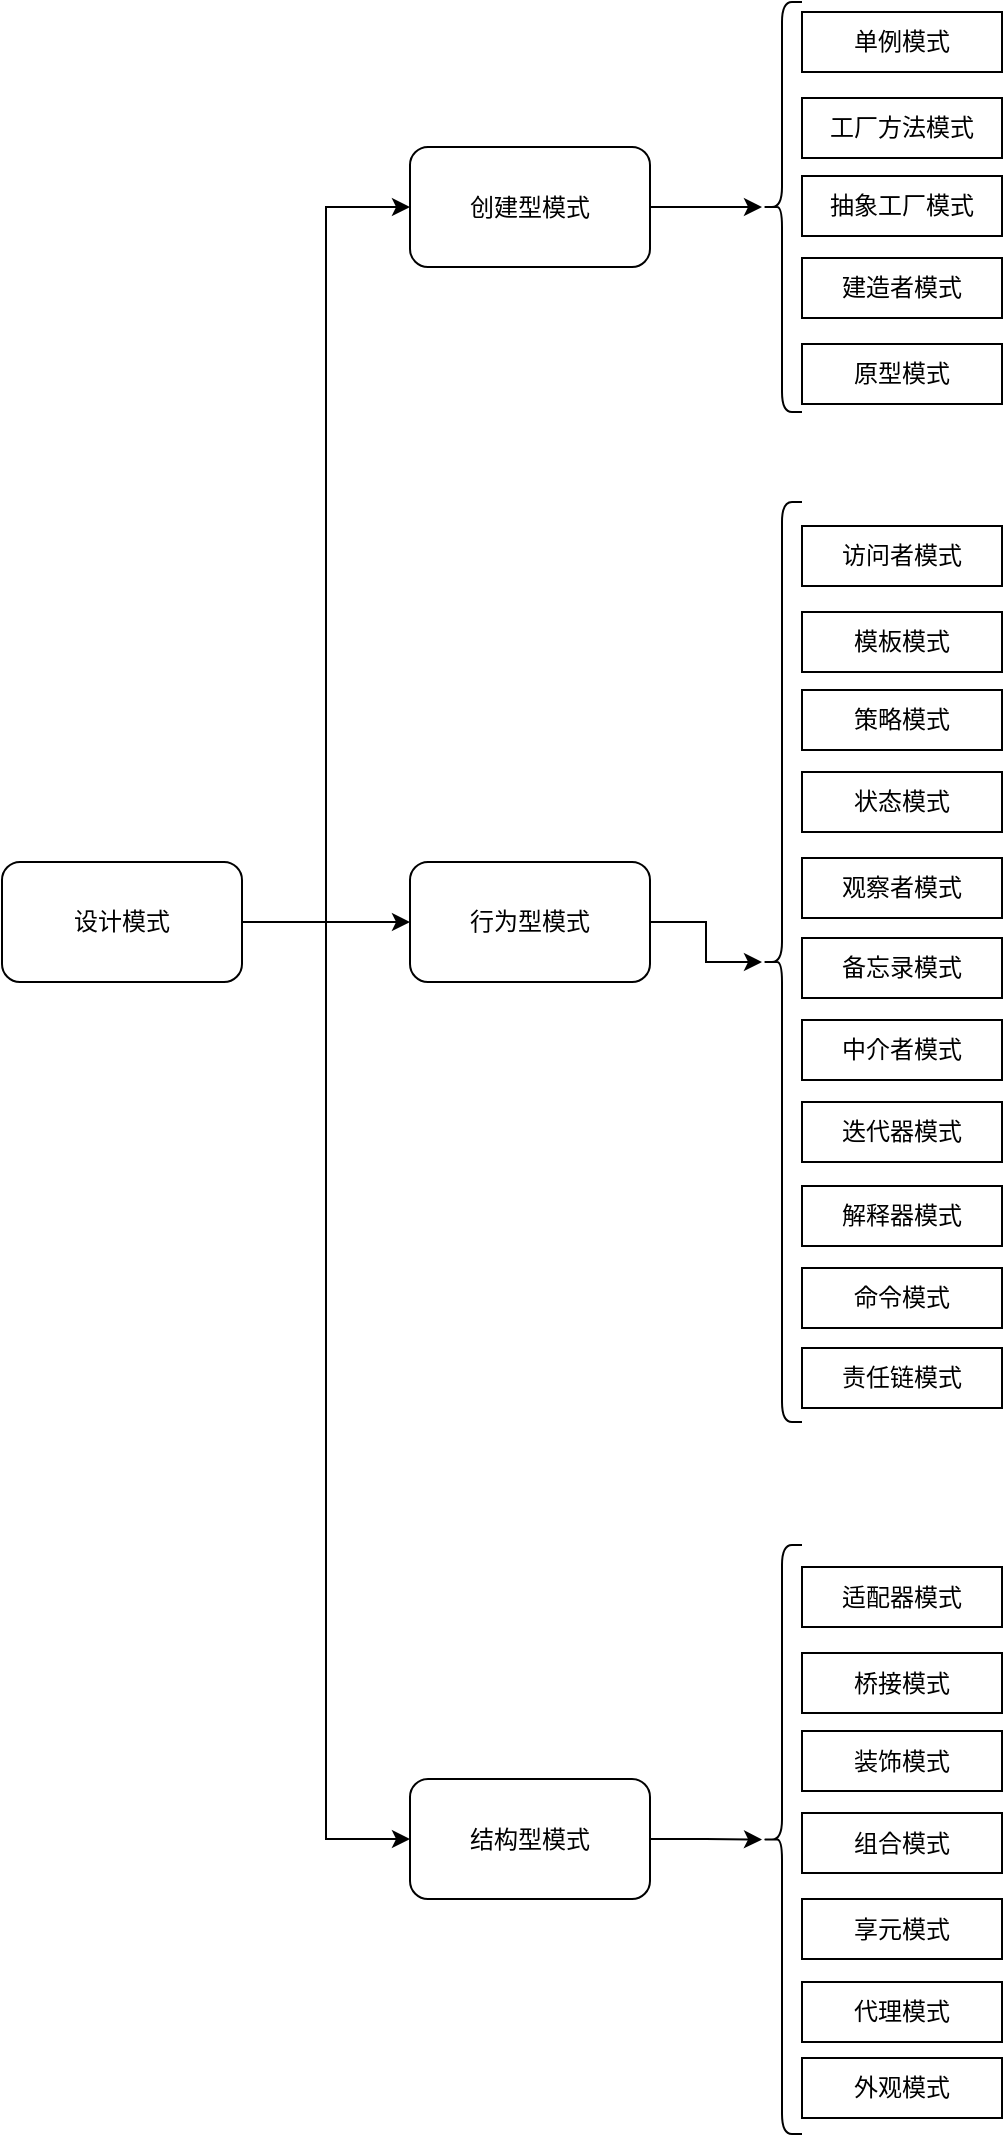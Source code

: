 <mxfile version="14.6.1" type="github">
  <diagram id="C5RBs43oDa-KdzZeNtuy" name="Page-1">
    <mxGraphModel dx="1422" dy="839" grid="1" gridSize="10" guides="1" tooltips="1" connect="1" arrows="1" fold="1" page="1" pageScale="1" pageWidth="827" pageHeight="1169" math="0" shadow="0">
      <root>
        <mxCell id="WIyWlLk6GJQsqaUBKTNV-0" />
        <mxCell id="WIyWlLk6GJQsqaUBKTNV-1" parent="WIyWlLk6GJQsqaUBKTNV-0" />
        <mxCell id="2iQ43J373BwdbHGBQmZQ-4" style="edgeStyle=orthogonalEdgeStyle;rounded=0;orthogonalLoop=1;jettySize=auto;html=1;entryX=0;entryY=0.5;entryDx=0;entryDy=0;" edge="1" parent="WIyWlLk6GJQsqaUBKTNV-1" source="2iQ43J373BwdbHGBQmZQ-0" target="2iQ43J373BwdbHGBQmZQ-1">
          <mxGeometry relative="1" as="geometry" />
        </mxCell>
        <mxCell id="2iQ43J373BwdbHGBQmZQ-5" style="edgeStyle=orthogonalEdgeStyle;rounded=0;orthogonalLoop=1;jettySize=auto;html=1;entryX=0;entryY=0.5;entryDx=0;entryDy=0;" edge="1" parent="WIyWlLk6GJQsqaUBKTNV-1" source="2iQ43J373BwdbHGBQmZQ-0" target="2iQ43J373BwdbHGBQmZQ-3">
          <mxGeometry relative="1" as="geometry" />
        </mxCell>
        <mxCell id="2iQ43J373BwdbHGBQmZQ-6" style="edgeStyle=orthogonalEdgeStyle;rounded=0;orthogonalLoop=1;jettySize=auto;html=1;entryX=0;entryY=0.5;entryDx=0;entryDy=0;" edge="1" parent="WIyWlLk6GJQsqaUBKTNV-1" source="2iQ43J373BwdbHGBQmZQ-0" target="2iQ43J373BwdbHGBQmZQ-2">
          <mxGeometry relative="1" as="geometry" />
        </mxCell>
        <mxCell id="2iQ43J373BwdbHGBQmZQ-0" value="设计模式" style="rounded=1;whiteSpace=wrap;html=1;" vertex="1" parent="WIyWlLk6GJQsqaUBKTNV-1">
          <mxGeometry x="90" y="500" width="120" height="60" as="geometry" />
        </mxCell>
        <mxCell id="2iQ43J373BwdbHGBQmZQ-16" value="" style="edgeStyle=orthogonalEdgeStyle;rounded=0;orthogonalLoop=1;jettySize=auto;html=1;" edge="1" parent="WIyWlLk6GJQsqaUBKTNV-1" source="2iQ43J373BwdbHGBQmZQ-1" target="2iQ43J373BwdbHGBQmZQ-15">
          <mxGeometry relative="1" as="geometry" />
        </mxCell>
        <mxCell id="2iQ43J373BwdbHGBQmZQ-1" value="创建型模式" style="rounded=1;whiteSpace=wrap;html=1;" vertex="1" parent="WIyWlLk6GJQsqaUBKTNV-1">
          <mxGeometry x="294" y="142.5" width="120" height="60" as="geometry" />
        </mxCell>
        <mxCell id="2iQ43J373BwdbHGBQmZQ-30" value="" style="edgeStyle=orthogonalEdgeStyle;rounded=0;orthogonalLoop=1;jettySize=auto;html=1;" edge="1" parent="WIyWlLk6GJQsqaUBKTNV-1" source="2iQ43J373BwdbHGBQmZQ-2" target="2iQ43J373BwdbHGBQmZQ-29">
          <mxGeometry relative="1" as="geometry" />
        </mxCell>
        <mxCell id="2iQ43J373BwdbHGBQmZQ-2" value="结构型模式" style="rounded=1;whiteSpace=wrap;html=1;" vertex="1" parent="WIyWlLk6GJQsqaUBKTNV-1">
          <mxGeometry x="294" y="958.5" width="120" height="60" as="geometry" />
        </mxCell>
        <mxCell id="2iQ43J373BwdbHGBQmZQ-23" value="" style="edgeStyle=orthogonalEdgeStyle;rounded=0;orthogonalLoop=1;jettySize=auto;html=1;" edge="1" parent="WIyWlLk6GJQsqaUBKTNV-1" source="2iQ43J373BwdbHGBQmZQ-3" target="2iQ43J373BwdbHGBQmZQ-22">
          <mxGeometry relative="1" as="geometry" />
        </mxCell>
        <mxCell id="2iQ43J373BwdbHGBQmZQ-3" value="行为型模式" style="rounded=1;whiteSpace=wrap;html=1;" vertex="1" parent="WIyWlLk6GJQsqaUBKTNV-1">
          <mxGeometry x="294" y="500" width="120" height="60" as="geometry" />
        </mxCell>
        <mxCell id="2iQ43J373BwdbHGBQmZQ-8" value="抽象工厂模式" style="rounded=0;whiteSpace=wrap;html=1;" vertex="1" parent="WIyWlLk6GJQsqaUBKTNV-1">
          <mxGeometry x="490" y="157" width="100" height="30" as="geometry" />
        </mxCell>
        <mxCell id="2iQ43J373BwdbHGBQmZQ-9" value="单例模式" style="rounded=0;whiteSpace=wrap;html=1;" vertex="1" parent="WIyWlLk6GJQsqaUBKTNV-1">
          <mxGeometry x="490" y="75" width="100" height="30" as="geometry" />
        </mxCell>
        <mxCell id="2iQ43J373BwdbHGBQmZQ-10" value="工厂方法模式" style="rounded=0;whiteSpace=wrap;html=1;" vertex="1" parent="WIyWlLk6GJQsqaUBKTNV-1">
          <mxGeometry x="490" y="118" width="100" height="30" as="geometry" />
        </mxCell>
        <mxCell id="2iQ43J373BwdbHGBQmZQ-11" value="建造者模式" style="rounded=0;whiteSpace=wrap;html=1;" vertex="1" parent="WIyWlLk6GJQsqaUBKTNV-1">
          <mxGeometry x="490" y="198" width="100" height="30" as="geometry" />
        </mxCell>
        <mxCell id="2iQ43J373BwdbHGBQmZQ-12" value="原型模式" style="rounded=0;whiteSpace=wrap;html=1;" vertex="1" parent="WIyWlLk6GJQsqaUBKTNV-1">
          <mxGeometry x="490" y="241" width="100" height="30" as="geometry" />
        </mxCell>
        <mxCell id="2iQ43J373BwdbHGBQmZQ-15" value="" style="shape=curlyBracket;whiteSpace=wrap;html=1;rounded=1;" vertex="1" parent="WIyWlLk6GJQsqaUBKTNV-1">
          <mxGeometry x="470" y="70" width="20" height="205" as="geometry" />
        </mxCell>
        <mxCell id="2iQ43J373BwdbHGBQmZQ-17" value="策略模式" style="rounded=0;whiteSpace=wrap;html=1;" vertex="1" parent="WIyWlLk6GJQsqaUBKTNV-1">
          <mxGeometry x="490" y="414" width="100" height="30" as="geometry" />
        </mxCell>
        <mxCell id="2iQ43J373BwdbHGBQmZQ-18" value="访问者模式" style="rounded=0;whiteSpace=wrap;html=1;" vertex="1" parent="WIyWlLk6GJQsqaUBKTNV-1">
          <mxGeometry x="490" y="332" width="100" height="30" as="geometry" />
        </mxCell>
        <mxCell id="2iQ43J373BwdbHGBQmZQ-19" value="模板模式" style="rounded=0;whiteSpace=wrap;html=1;" vertex="1" parent="WIyWlLk6GJQsqaUBKTNV-1">
          <mxGeometry x="490" y="375" width="100" height="30" as="geometry" />
        </mxCell>
        <mxCell id="2iQ43J373BwdbHGBQmZQ-20" value="状态模式" style="rounded=0;whiteSpace=wrap;html=1;" vertex="1" parent="WIyWlLk6GJQsqaUBKTNV-1">
          <mxGeometry x="490" y="455" width="100" height="30" as="geometry" />
        </mxCell>
        <mxCell id="2iQ43J373BwdbHGBQmZQ-21" value="观察者模式" style="rounded=0;whiteSpace=wrap;html=1;" vertex="1" parent="WIyWlLk6GJQsqaUBKTNV-1">
          <mxGeometry x="490" y="498" width="100" height="30" as="geometry" />
        </mxCell>
        <mxCell id="2iQ43J373BwdbHGBQmZQ-22" value="" style="shape=curlyBracket;whiteSpace=wrap;html=1;rounded=1;" vertex="1" parent="WIyWlLk6GJQsqaUBKTNV-1">
          <mxGeometry x="470" y="320" width="20" height="460" as="geometry" />
        </mxCell>
        <mxCell id="2iQ43J373BwdbHGBQmZQ-24" value="装饰模式" style="rounded=0;whiteSpace=wrap;html=1;" vertex="1" parent="WIyWlLk6GJQsqaUBKTNV-1">
          <mxGeometry x="490" y="934.5" width="100" height="30" as="geometry" />
        </mxCell>
        <mxCell id="2iQ43J373BwdbHGBQmZQ-25" value="适配器模式" style="rounded=0;whiteSpace=wrap;html=1;" vertex="1" parent="WIyWlLk6GJQsqaUBKTNV-1">
          <mxGeometry x="490" y="852.5" width="100" height="30" as="geometry" />
        </mxCell>
        <mxCell id="2iQ43J373BwdbHGBQmZQ-26" value="桥接模式" style="rounded=0;whiteSpace=wrap;html=1;" vertex="1" parent="WIyWlLk6GJQsqaUBKTNV-1">
          <mxGeometry x="490" y="895.5" width="100" height="30" as="geometry" />
        </mxCell>
        <mxCell id="2iQ43J373BwdbHGBQmZQ-27" value="组合模式" style="rounded=0;whiteSpace=wrap;html=1;" vertex="1" parent="WIyWlLk6GJQsqaUBKTNV-1">
          <mxGeometry x="490" y="975.5" width="100" height="30" as="geometry" />
        </mxCell>
        <mxCell id="2iQ43J373BwdbHGBQmZQ-28" value="享元模式" style="rounded=0;whiteSpace=wrap;html=1;" vertex="1" parent="WIyWlLk6GJQsqaUBKTNV-1">
          <mxGeometry x="490" y="1018.5" width="100" height="30" as="geometry" />
        </mxCell>
        <mxCell id="2iQ43J373BwdbHGBQmZQ-29" value="" style="shape=curlyBracket;whiteSpace=wrap;html=1;rounded=1;" vertex="1" parent="WIyWlLk6GJQsqaUBKTNV-1">
          <mxGeometry x="470" y="841.5" width="20" height="294.5" as="geometry" />
        </mxCell>
        <mxCell id="2iQ43J373BwdbHGBQmZQ-31" value="代理模式" style="rounded=0;whiteSpace=wrap;html=1;" vertex="1" parent="WIyWlLk6GJQsqaUBKTNV-1">
          <mxGeometry x="490" y="1060" width="100" height="30" as="geometry" />
        </mxCell>
        <mxCell id="2iQ43J373BwdbHGBQmZQ-32" value="外观模式" style="rounded=0;whiteSpace=wrap;html=1;" vertex="1" parent="WIyWlLk6GJQsqaUBKTNV-1">
          <mxGeometry x="490" y="1098" width="100" height="30" as="geometry" />
        </mxCell>
        <mxCell id="2iQ43J373BwdbHGBQmZQ-33" value="迭代器模式" style="rounded=0;whiteSpace=wrap;html=1;" vertex="1" parent="WIyWlLk6GJQsqaUBKTNV-1">
          <mxGeometry x="490" y="620" width="100" height="30" as="geometry" />
        </mxCell>
        <mxCell id="2iQ43J373BwdbHGBQmZQ-34" value="备忘录模式" style="rounded=0;whiteSpace=wrap;html=1;" vertex="1" parent="WIyWlLk6GJQsqaUBKTNV-1">
          <mxGeometry x="490" y="538" width="100" height="30" as="geometry" />
        </mxCell>
        <mxCell id="2iQ43J373BwdbHGBQmZQ-35" value="中介者模式" style="rounded=0;whiteSpace=wrap;html=1;" vertex="1" parent="WIyWlLk6GJQsqaUBKTNV-1">
          <mxGeometry x="490" y="579" width="100" height="30" as="geometry" />
        </mxCell>
        <mxCell id="2iQ43J373BwdbHGBQmZQ-36" value="解释器模式" style="rounded=0;whiteSpace=wrap;html=1;" vertex="1" parent="WIyWlLk6GJQsqaUBKTNV-1">
          <mxGeometry x="490" y="662" width="100" height="30" as="geometry" />
        </mxCell>
        <mxCell id="2iQ43J373BwdbHGBQmZQ-37" value="命令模式" style="rounded=0;whiteSpace=wrap;html=1;" vertex="1" parent="WIyWlLk6GJQsqaUBKTNV-1">
          <mxGeometry x="490" y="703" width="100" height="30" as="geometry" />
        </mxCell>
        <mxCell id="2iQ43J373BwdbHGBQmZQ-38" value="责任链模式" style="rounded=0;whiteSpace=wrap;html=1;" vertex="1" parent="WIyWlLk6GJQsqaUBKTNV-1">
          <mxGeometry x="490" y="743" width="100" height="30" as="geometry" />
        </mxCell>
      </root>
    </mxGraphModel>
  </diagram>
</mxfile>
